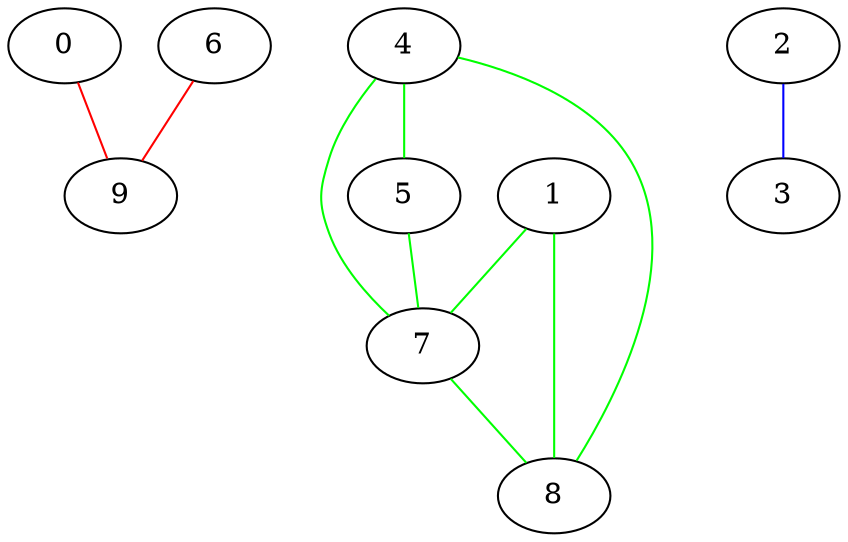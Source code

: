 graph six {
      0 -- 9 [color=red] ;
      1 -- 7 [color=green] ;
      1 -- 8 [color=green] ;
      2 -- 3 [color=blue] ;
      3 ;
      4 -- 5 [color=green] ;
      4 -- 7 [color=green] ;
      4 -- 8 [color=green] ;
      5 -- 7 [color=green] ;
      6 -- 9 [color=red] ;
      7 -- 8 [color=green] ;
      8 ;
      9 
}